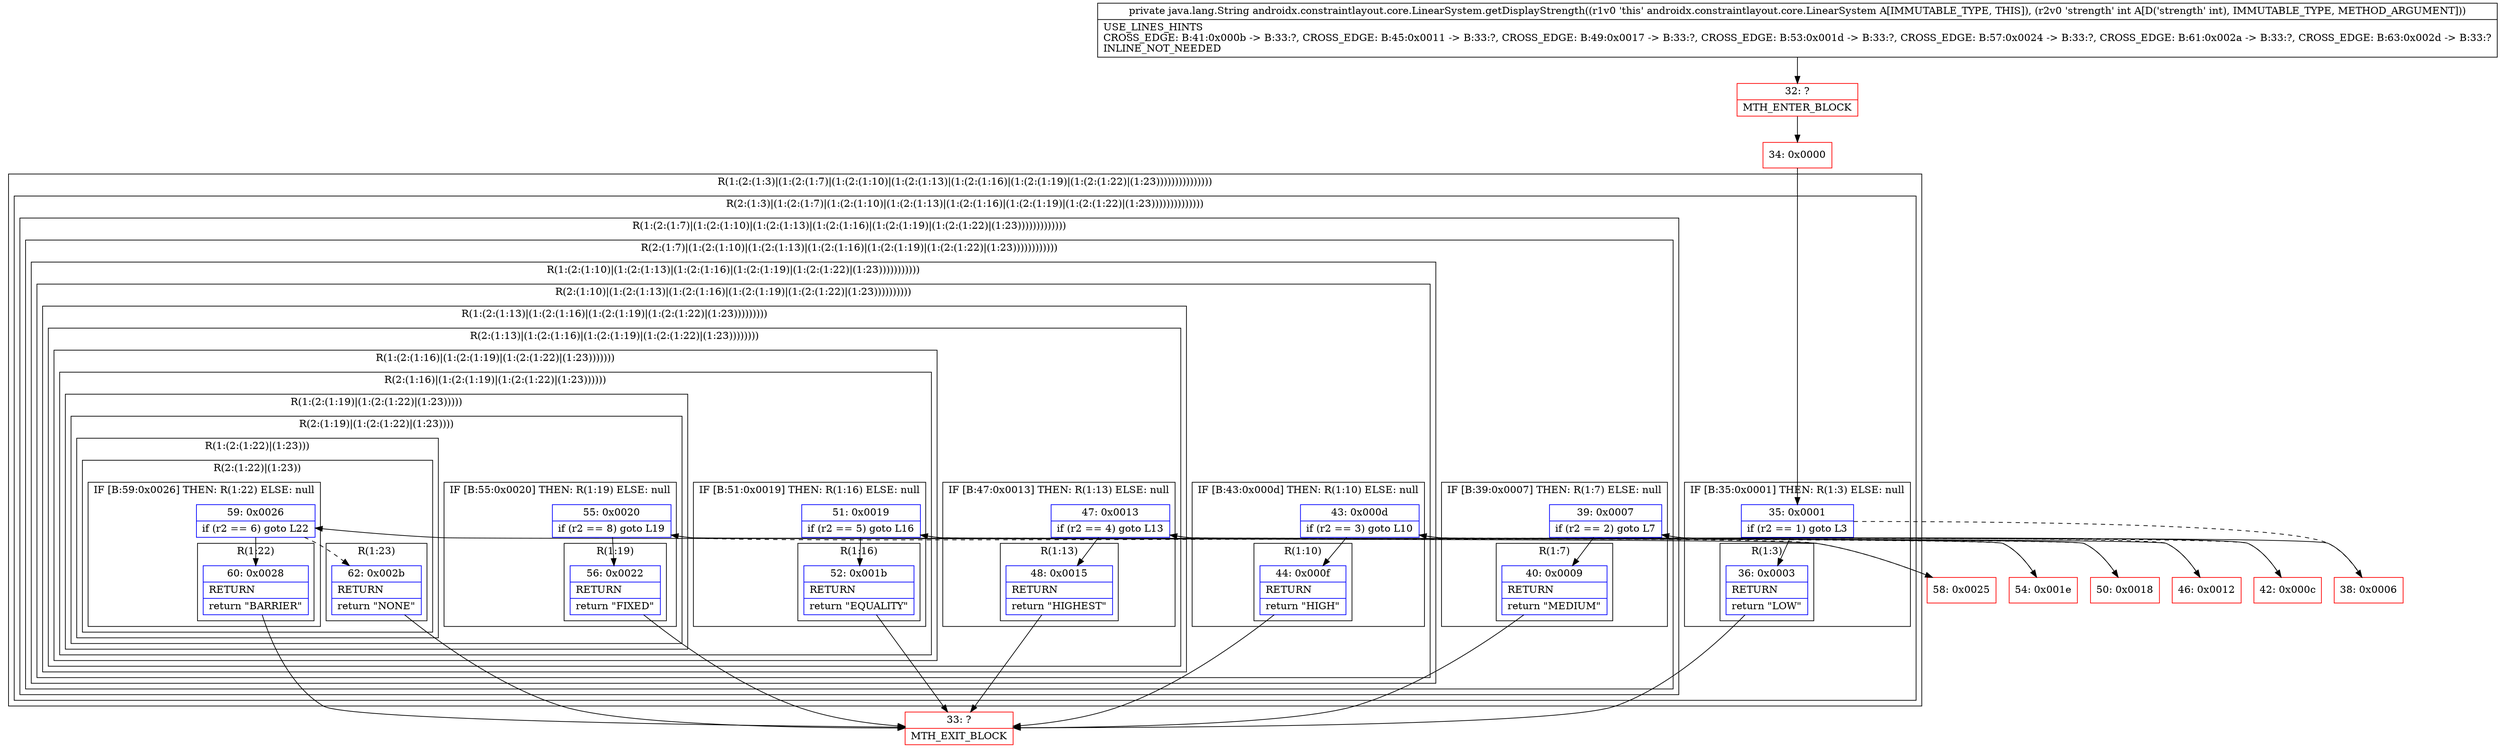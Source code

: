 digraph "CFG forandroidx.constraintlayout.core.LinearSystem.getDisplayStrength(I)Ljava\/lang\/String;" {
subgraph cluster_Region_509490617 {
label = "R(1:(2:(1:3)|(1:(2:(1:7)|(1:(2:(1:10)|(1:(2:(1:13)|(1:(2:(1:16)|(1:(2:(1:19)|(1:(2:(1:22)|(1:23)))))))))))))))";
node [shape=record,color=blue];
subgraph cluster_Region_1674371550 {
label = "R(2:(1:3)|(1:(2:(1:7)|(1:(2:(1:10)|(1:(2:(1:13)|(1:(2:(1:16)|(1:(2:(1:19)|(1:(2:(1:22)|(1:23))))))))))))))";
node [shape=record,color=blue];
subgraph cluster_IfRegion_135163541 {
label = "IF [B:35:0x0001] THEN: R(1:3) ELSE: null";
node [shape=record,color=blue];
Node_35 [shape=record,label="{35\:\ 0x0001|if (r2 == 1) goto L3\l}"];
subgraph cluster_Region_342972100 {
label = "R(1:3)";
node [shape=record,color=blue];
Node_36 [shape=record,label="{36\:\ 0x0003|RETURN\l|return \"LOW\"\l}"];
}
}
subgraph cluster_Region_2070764046 {
label = "R(1:(2:(1:7)|(1:(2:(1:10)|(1:(2:(1:13)|(1:(2:(1:16)|(1:(2:(1:19)|(1:(2:(1:22)|(1:23)))))))))))))";
node [shape=record,color=blue];
subgraph cluster_Region_2141951660 {
label = "R(2:(1:7)|(1:(2:(1:10)|(1:(2:(1:13)|(1:(2:(1:16)|(1:(2:(1:19)|(1:(2:(1:22)|(1:23))))))))))))";
node [shape=record,color=blue];
subgraph cluster_IfRegion_69874954 {
label = "IF [B:39:0x0007] THEN: R(1:7) ELSE: null";
node [shape=record,color=blue];
Node_39 [shape=record,label="{39\:\ 0x0007|if (r2 == 2) goto L7\l}"];
subgraph cluster_Region_443778109 {
label = "R(1:7)";
node [shape=record,color=blue];
Node_40 [shape=record,label="{40\:\ 0x0009|RETURN\l|return \"MEDIUM\"\l}"];
}
}
subgraph cluster_Region_190775383 {
label = "R(1:(2:(1:10)|(1:(2:(1:13)|(1:(2:(1:16)|(1:(2:(1:19)|(1:(2:(1:22)|(1:23)))))))))))";
node [shape=record,color=blue];
subgraph cluster_Region_685959526 {
label = "R(2:(1:10)|(1:(2:(1:13)|(1:(2:(1:16)|(1:(2:(1:19)|(1:(2:(1:22)|(1:23))))))))))";
node [shape=record,color=blue];
subgraph cluster_IfRegion_2100632341 {
label = "IF [B:43:0x000d] THEN: R(1:10) ELSE: null";
node [shape=record,color=blue];
Node_43 [shape=record,label="{43\:\ 0x000d|if (r2 == 3) goto L10\l}"];
subgraph cluster_Region_2069969634 {
label = "R(1:10)";
node [shape=record,color=blue];
Node_44 [shape=record,label="{44\:\ 0x000f|RETURN\l|return \"HIGH\"\l}"];
}
}
subgraph cluster_Region_147832929 {
label = "R(1:(2:(1:13)|(1:(2:(1:16)|(1:(2:(1:19)|(1:(2:(1:22)|(1:23)))))))))";
node [shape=record,color=blue];
subgraph cluster_Region_937013703 {
label = "R(2:(1:13)|(1:(2:(1:16)|(1:(2:(1:19)|(1:(2:(1:22)|(1:23))))))))";
node [shape=record,color=blue];
subgraph cluster_IfRegion_1650588058 {
label = "IF [B:47:0x0013] THEN: R(1:13) ELSE: null";
node [shape=record,color=blue];
Node_47 [shape=record,label="{47\:\ 0x0013|if (r2 == 4) goto L13\l}"];
subgraph cluster_Region_270891294 {
label = "R(1:13)";
node [shape=record,color=blue];
Node_48 [shape=record,label="{48\:\ 0x0015|RETURN\l|return \"HIGHEST\"\l}"];
}
}
subgraph cluster_Region_1721728947 {
label = "R(1:(2:(1:16)|(1:(2:(1:19)|(1:(2:(1:22)|(1:23)))))))";
node [shape=record,color=blue];
subgraph cluster_Region_481471790 {
label = "R(2:(1:16)|(1:(2:(1:19)|(1:(2:(1:22)|(1:23))))))";
node [shape=record,color=blue];
subgraph cluster_IfRegion_1911695883 {
label = "IF [B:51:0x0019] THEN: R(1:16) ELSE: null";
node [shape=record,color=blue];
Node_51 [shape=record,label="{51\:\ 0x0019|if (r2 == 5) goto L16\l}"];
subgraph cluster_Region_1243893922 {
label = "R(1:16)";
node [shape=record,color=blue];
Node_52 [shape=record,label="{52\:\ 0x001b|RETURN\l|return \"EQUALITY\"\l}"];
}
}
subgraph cluster_Region_1474022578 {
label = "R(1:(2:(1:19)|(1:(2:(1:22)|(1:23)))))";
node [shape=record,color=blue];
subgraph cluster_Region_1586086074 {
label = "R(2:(1:19)|(1:(2:(1:22)|(1:23))))";
node [shape=record,color=blue];
subgraph cluster_IfRegion_1045105426 {
label = "IF [B:55:0x0020] THEN: R(1:19) ELSE: null";
node [shape=record,color=blue];
Node_55 [shape=record,label="{55\:\ 0x0020|if (r2 == 8) goto L19\l}"];
subgraph cluster_Region_1443036473 {
label = "R(1:19)";
node [shape=record,color=blue];
Node_56 [shape=record,label="{56\:\ 0x0022|RETURN\l|return \"FIXED\"\l}"];
}
}
subgraph cluster_Region_1597314327 {
label = "R(1:(2:(1:22)|(1:23)))";
node [shape=record,color=blue];
subgraph cluster_Region_1328124507 {
label = "R(2:(1:22)|(1:23))";
node [shape=record,color=blue];
subgraph cluster_IfRegion_702288695 {
label = "IF [B:59:0x0026] THEN: R(1:22) ELSE: null";
node [shape=record,color=blue];
Node_59 [shape=record,label="{59\:\ 0x0026|if (r2 == 6) goto L22\l}"];
subgraph cluster_Region_1752619008 {
label = "R(1:22)";
node [shape=record,color=blue];
Node_60 [shape=record,label="{60\:\ 0x0028|RETURN\l|return \"BARRIER\"\l}"];
}
}
subgraph cluster_Region_530380212 {
label = "R(1:23)";
node [shape=record,color=blue];
Node_62 [shape=record,label="{62\:\ 0x002b|RETURN\l|return \"NONE\"\l}"];
}
}
}
}
}
}
}
}
}
}
}
}
}
}
}
Node_32 [shape=record,color=red,label="{32\:\ ?|MTH_ENTER_BLOCK\l}"];
Node_34 [shape=record,color=red,label="{34\:\ 0x0000}"];
Node_33 [shape=record,color=red,label="{33\:\ ?|MTH_EXIT_BLOCK\l}"];
Node_38 [shape=record,color=red,label="{38\:\ 0x0006}"];
Node_42 [shape=record,color=red,label="{42\:\ 0x000c}"];
Node_46 [shape=record,color=red,label="{46\:\ 0x0012}"];
Node_50 [shape=record,color=red,label="{50\:\ 0x0018}"];
Node_54 [shape=record,color=red,label="{54\:\ 0x001e}"];
Node_58 [shape=record,color=red,label="{58\:\ 0x0025}"];
MethodNode[shape=record,label="{private java.lang.String androidx.constraintlayout.core.LinearSystem.getDisplayStrength((r1v0 'this' androidx.constraintlayout.core.LinearSystem A[IMMUTABLE_TYPE, THIS]), (r2v0 'strength' int A[D('strength' int), IMMUTABLE_TYPE, METHOD_ARGUMENT]))  | USE_LINES_HINTS\lCROSS_EDGE: B:41:0x000b \-\> B:33:?, CROSS_EDGE: B:45:0x0011 \-\> B:33:?, CROSS_EDGE: B:49:0x0017 \-\> B:33:?, CROSS_EDGE: B:53:0x001d \-\> B:33:?, CROSS_EDGE: B:57:0x0024 \-\> B:33:?, CROSS_EDGE: B:61:0x002a \-\> B:33:?, CROSS_EDGE: B:63:0x002d \-\> B:33:?\lINLINE_NOT_NEEDED\l}"];
MethodNode -> Node_32;Node_35 -> Node_36;
Node_35 -> Node_38[style=dashed];
Node_36 -> Node_33;
Node_39 -> Node_40;
Node_39 -> Node_42[style=dashed];
Node_40 -> Node_33;
Node_43 -> Node_44;
Node_43 -> Node_46[style=dashed];
Node_44 -> Node_33;
Node_47 -> Node_48;
Node_47 -> Node_50[style=dashed];
Node_48 -> Node_33;
Node_51 -> Node_52;
Node_51 -> Node_54[style=dashed];
Node_52 -> Node_33;
Node_55 -> Node_56;
Node_55 -> Node_58[style=dashed];
Node_56 -> Node_33;
Node_59 -> Node_60;
Node_59 -> Node_62[style=dashed];
Node_60 -> Node_33;
Node_62 -> Node_33;
Node_32 -> Node_34;
Node_34 -> Node_35;
Node_38 -> Node_39;
Node_42 -> Node_43;
Node_46 -> Node_47;
Node_50 -> Node_51;
Node_54 -> Node_55;
Node_58 -> Node_59;
}

